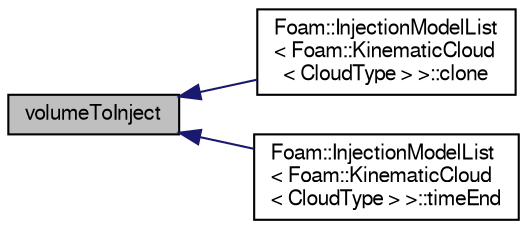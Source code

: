 digraph "volumeToInject"
{
  bgcolor="transparent";
  edge [fontname="FreeSans",fontsize="10",labelfontname="FreeSans",labelfontsize="10"];
  node [fontname="FreeSans",fontsize="10",shape=record];
  rankdir="LR";
  Node18 [label="volumeToInject",height=0.2,width=0.4,color="black", fillcolor="grey75", style="filled", fontcolor="black"];
  Node18 -> Node19 [dir="back",color="midnightblue",fontsize="10",style="solid",fontname="FreeSans"];
  Node19 [label="Foam::InjectionModelList\l\< Foam::KinematicCloud\l\< CloudType \> \>::clone",height=0.2,width=0.4,color="black",URL="$a23766.html#adf037ae4be73bc0ebefc3b944a21c0f6",tooltip="Construct and return a clone. "];
  Node18 -> Node20 [dir="back",color="midnightblue",fontsize="10",style="solid",fontname="FreeSans"];
  Node20 [label="Foam::InjectionModelList\l\< Foam::KinematicCloud\l\< CloudType \> \>::timeEnd",height=0.2,width=0.4,color="black",URL="$a23766.html#afd5e776d9ab536787996546ab74c728d",tooltip="Return the maximum end-of-injection time. "];
}
